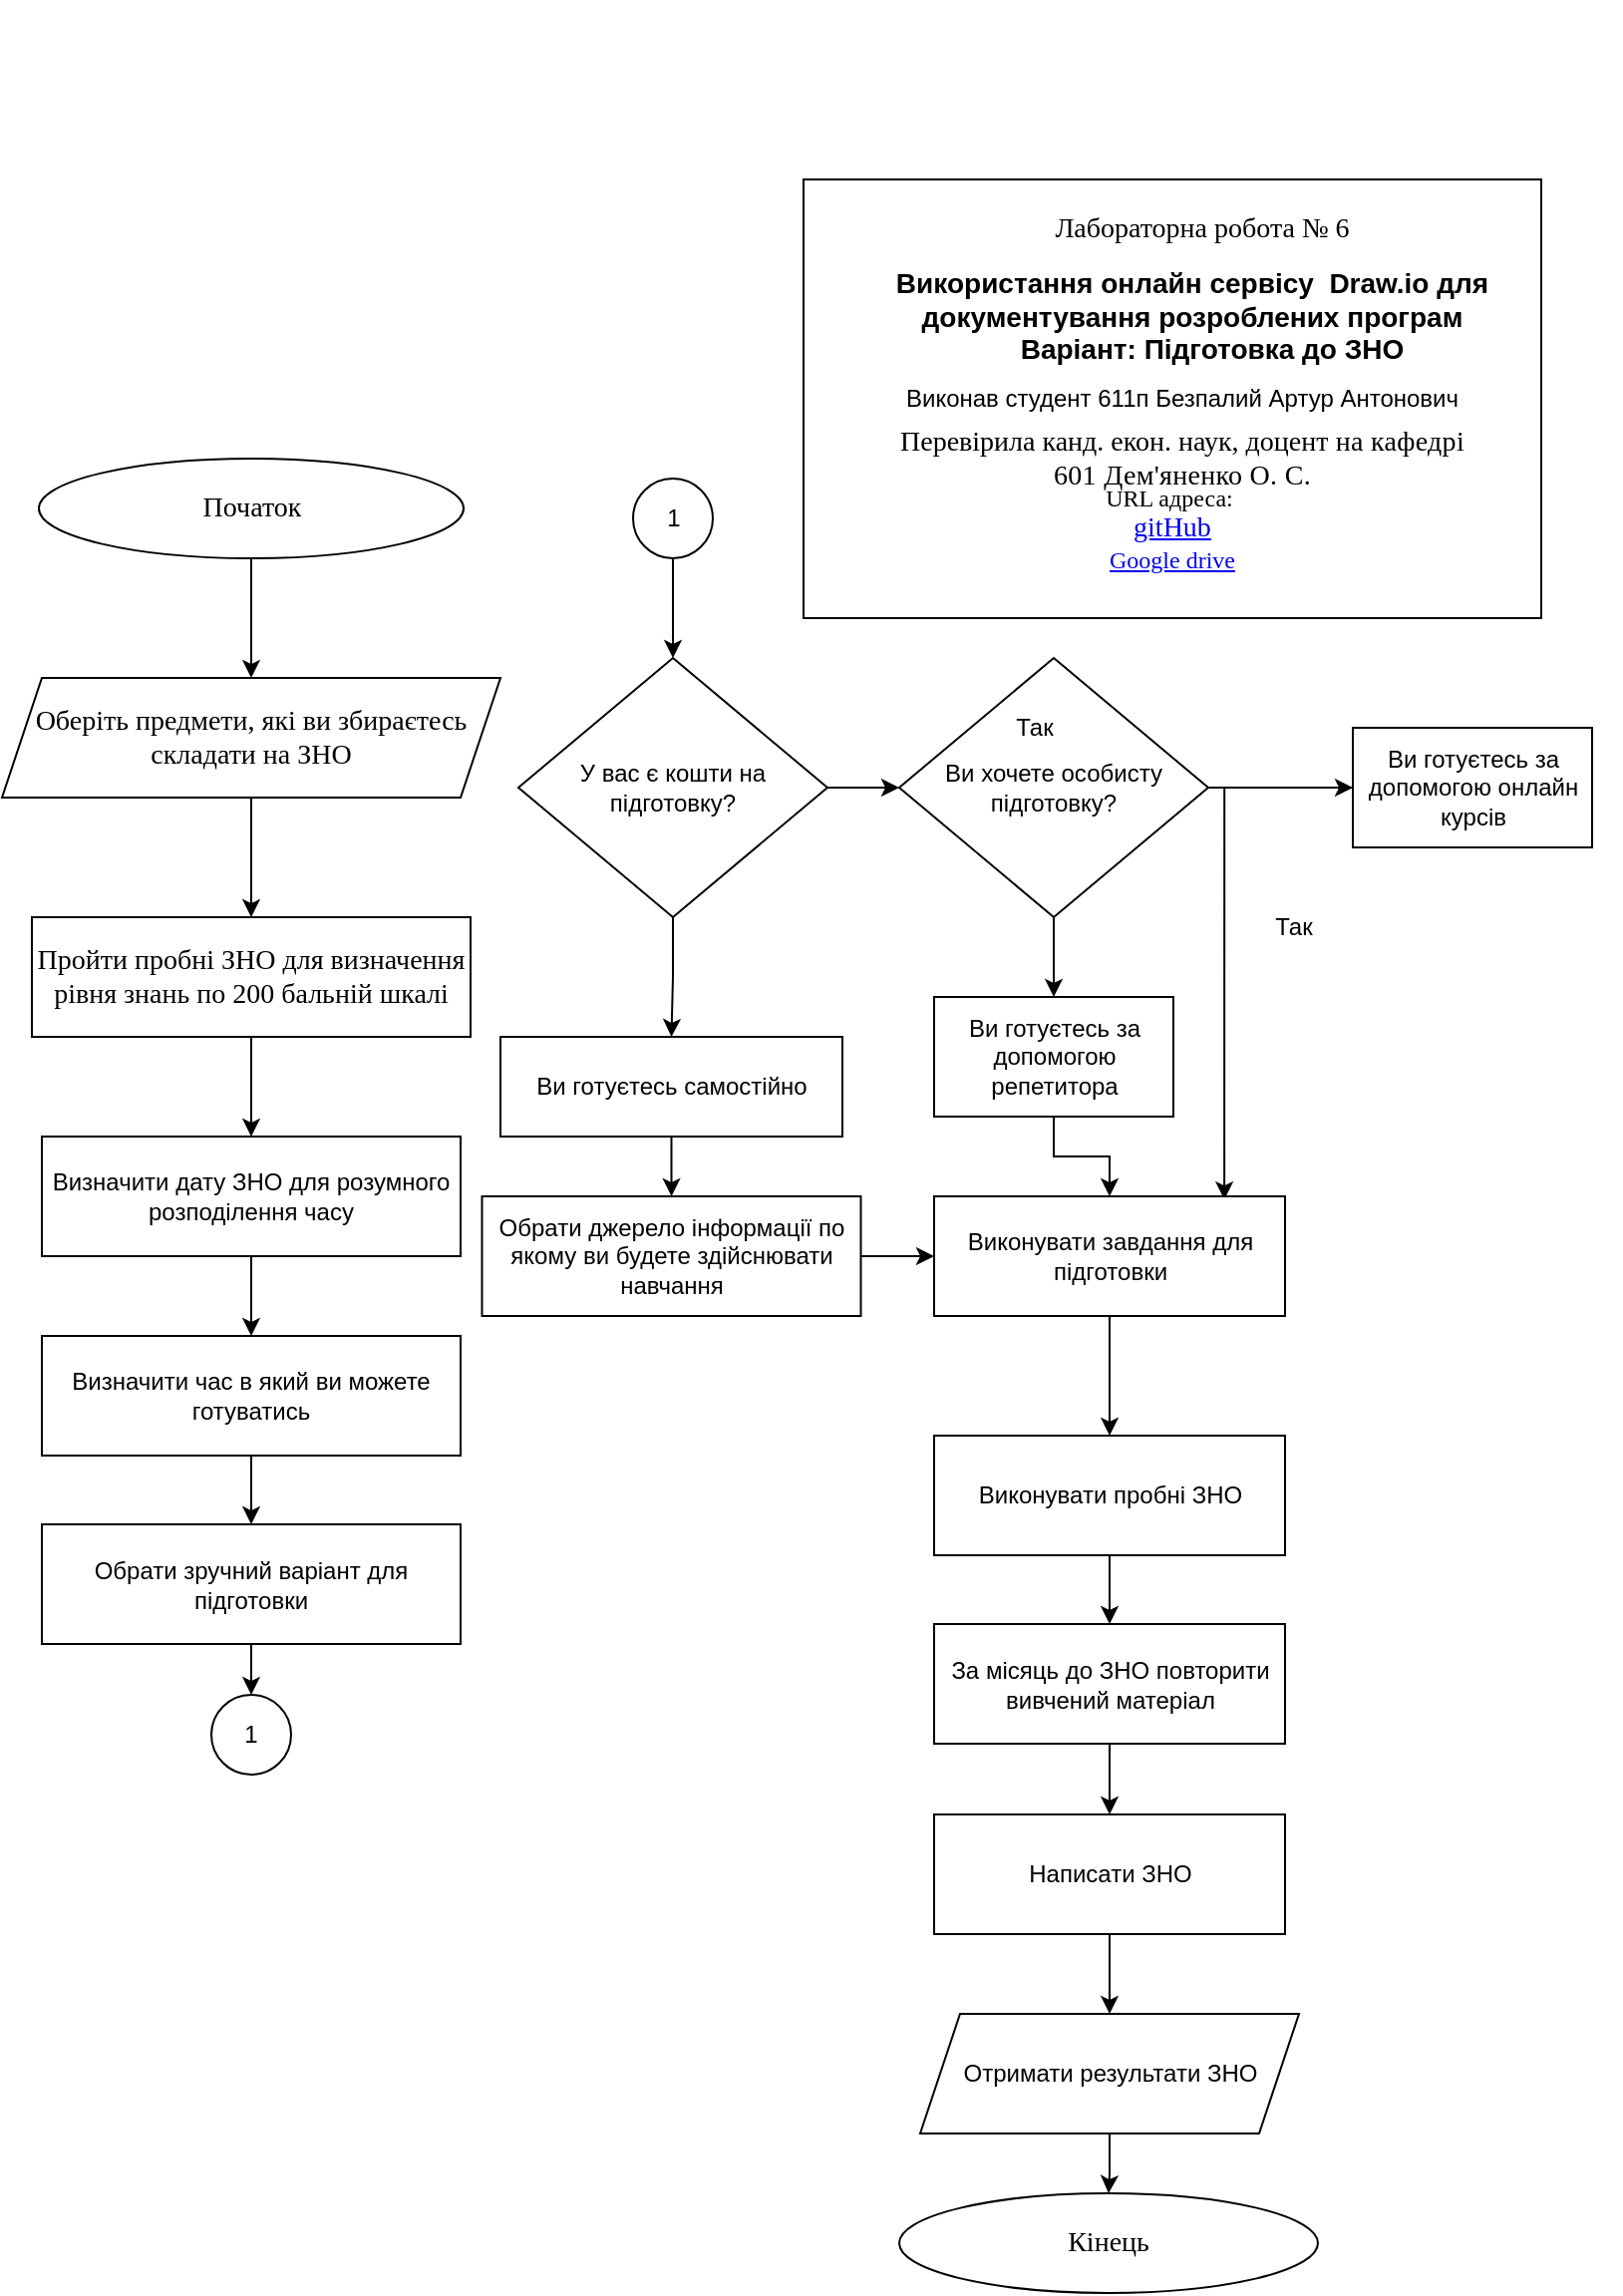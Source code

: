 <mxfile version="22.0.8" type="google">
  <diagram name="Page-1" id="69dDo2q7ldhMYGmjoTdZ">
    <mxGraphModel grid="1" page="1" gridSize="10" guides="1" tooltips="1" connect="1" arrows="1" fold="1" pageScale="1" pageWidth="827" pageHeight="1169" math="0" shadow="0">
      <root>
        <mxCell id="0" />
        <mxCell id="1" parent="0" />
        <mxCell id="eyWNeZ6SQrEM25bpB5ur-1" value="&lt;font face=&quot;Times New Roman&quot;&gt;&lt;span style=&quot;font-size: 14px;&quot;&gt;Кінець&lt;/span&gt;&lt;/font&gt;" style="ellipse;whiteSpace=wrap;html=1;align=center;" vertex="1" parent="1">
          <mxGeometry x="-362" y="1110" width="210" height="50" as="geometry" />
        </mxCell>
        <mxCell id="eyWNeZ6SQrEM25bpB5ur-2" value="" style="edgeStyle=orthogonalEdgeStyle;rounded=0;orthogonalLoop=1;jettySize=auto;html=1;" edge="1" parent="1" source="eyWNeZ6SQrEM25bpB5ur-3" target="eyWNeZ6SQrEM25bpB5ur-5">
          <mxGeometry relative="1" as="geometry" />
        </mxCell>
        <mxCell id="eyWNeZ6SQrEM25bpB5ur-3" value="&lt;font face=&quot;Times New Roman&quot; style=&quot;font-size: 14px;&quot;&gt;Оберіть предмети, які ви збираєтесь складати на ЗНО&lt;/font&gt;" style="shape=parallelogram;perimeter=parallelogramPerimeter;whiteSpace=wrap;html=1;fixedSize=1;" vertex="1" parent="1">
          <mxGeometry x="-812" y="350" width="250" height="60" as="geometry" />
        </mxCell>
        <mxCell id="eyWNeZ6SQrEM25bpB5ur-4" value="" style="edgeStyle=orthogonalEdgeStyle;rounded=0;orthogonalLoop=1;jettySize=auto;html=1;entryX=0.5;entryY=0;entryDx=0;entryDy=0;" edge="1" parent="1" source="eyWNeZ6SQrEM25bpB5ur-5" target="eyWNeZ6SQrEM25bpB5ur-7">
          <mxGeometry relative="1" as="geometry">
            <mxPoint x="-660" y="590" as="targetPoint" />
          </mxGeometry>
        </mxCell>
        <mxCell id="eyWNeZ6SQrEM25bpB5ur-5" value="&lt;font face=&quot;Times New Roman&quot; style=&quot;font-size: 14px;&quot;&gt;Пройти пробні ЗНО для визначення рівня знань по 200 бальній шкалі&lt;/font&gt;" style="rounded=0;whiteSpace=wrap;html=1;" vertex="1" parent="1">
          <mxGeometry x="-797" y="470" width="220" height="60" as="geometry" />
        </mxCell>
        <mxCell id="eyWNeZ6SQrEM25bpB5ur-6" value="" style="edgeStyle=orthogonalEdgeStyle;rounded=0;orthogonalLoop=1;jettySize=auto;html=1;" edge="1" parent="1" source="eyWNeZ6SQrEM25bpB5ur-7" target="eyWNeZ6SQrEM25bpB5ur-9">
          <mxGeometry relative="1" as="geometry" />
        </mxCell>
        <mxCell id="eyWNeZ6SQrEM25bpB5ur-7" value="Визначити дату ЗНО для розумного розподілення часу" style="rounded=0;whiteSpace=wrap;html=1;" vertex="1" parent="1">
          <mxGeometry x="-792" y="580" width="210" height="60" as="geometry" />
        </mxCell>
        <mxCell id="eyWNeZ6SQrEM25bpB5ur-8" value="" style="edgeStyle=orthogonalEdgeStyle;rounded=0;orthogonalLoop=1;jettySize=auto;html=1;" edge="1" parent="1" source="eyWNeZ6SQrEM25bpB5ur-9" target="eyWNeZ6SQrEM25bpB5ur-11">
          <mxGeometry relative="1" as="geometry" />
        </mxCell>
        <mxCell id="eyWNeZ6SQrEM25bpB5ur-9" value="Визначити час в який ви можете готуватись" style="rounded=0;whiteSpace=wrap;html=1;" vertex="1" parent="1">
          <mxGeometry x="-792" y="680" width="210" height="60" as="geometry" />
        </mxCell>
        <mxCell id="eyWNeZ6SQrEM25bpB5ur-10" value="" style="edgeStyle=orthogonalEdgeStyle;rounded=0;orthogonalLoop=1;jettySize=auto;html=1;" edge="1" parent="1" source="eyWNeZ6SQrEM25bpB5ur-11" target="eyWNeZ6SQrEM25bpB5ur-27">
          <mxGeometry relative="1" as="geometry" />
        </mxCell>
        <mxCell id="eyWNeZ6SQrEM25bpB5ur-11" value="Обрати зручний варіант для підготовки" style="rounded=0;whiteSpace=wrap;html=1;" vertex="1" parent="1">
          <mxGeometry x="-792" y="774.5" width="210" height="60" as="geometry" />
        </mxCell>
        <mxCell id="eyWNeZ6SQrEM25bpB5ur-12" style="edgeStyle=orthogonalEdgeStyle;rounded=0;orthogonalLoop=1;jettySize=auto;html=1;exitX=0.5;exitY=1;exitDx=0;exitDy=0;" edge="1" parent="1" source="eyWNeZ6SQrEM25bpB5ur-11" target="eyWNeZ6SQrEM25bpB5ur-11">
          <mxGeometry relative="1" as="geometry" />
        </mxCell>
        <mxCell id="eyWNeZ6SQrEM25bpB5ur-13" value="" style="edgeStyle=orthogonalEdgeStyle;rounded=0;orthogonalLoop=1;jettySize=auto;html=1;" edge="1" parent="1" source="eyWNeZ6SQrEM25bpB5ur-15" target="eyWNeZ6SQrEM25bpB5ur-17">
          <mxGeometry relative="1" as="geometry" />
        </mxCell>
        <mxCell id="eyWNeZ6SQrEM25bpB5ur-14" value="" style="edgeStyle=orthogonalEdgeStyle;rounded=0;orthogonalLoop=1;jettySize=auto;html=1;" edge="1" parent="1" source="eyWNeZ6SQrEM25bpB5ur-15" target="eyWNeZ6SQrEM25bpB5ur-32">
          <mxGeometry relative="1" as="geometry" />
        </mxCell>
        <mxCell id="eyWNeZ6SQrEM25bpB5ur-15" value="У вас є кошти на підготовку?" style="rhombus;whiteSpace=wrap;html=1;strokeWidth=1;fillColor=none;" vertex="1" parent="1">
          <mxGeometry x="-553" y="340" width="155" height="130" as="geometry" />
        </mxCell>
        <mxCell id="eyWNeZ6SQrEM25bpB5ur-16" value="" style="edgeStyle=orthogonalEdgeStyle;rounded=0;orthogonalLoop=1;jettySize=auto;html=1;" edge="1" parent="1" source="eyWNeZ6SQrEM25bpB5ur-17" target="eyWNeZ6SQrEM25bpB5ur-39">
          <mxGeometry relative="1" as="geometry" />
        </mxCell>
        <mxCell id="eyWNeZ6SQrEM25bpB5ur-17" value="Ви готуєтесь самостійно" style="rounded=0;whiteSpace=wrap;html=1;" vertex="1" parent="1">
          <mxGeometry x="-562" y="530" width="171.5" height="50" as="geometry" />
        </mxCell>
        <mxCell id="eyWNeZ6SQrEM25bpB5ur-18" value="Так" style="text;html=1;strokeColor=none;fillColor=none;align=center;verticalAlign=middle;whiteSpace=wrap;rounded=0;" vertex="1" parent="1">
          <mxGeometry x="-324.5" y="360" width="60" height="30" as="geometry" />
        </mxCell>
        <mxCell id="eyWNeZ6SQrEM25bpB5ur-19" value="" style="edgeStyle=orthogonalEdgeStyle;rounded=0;orthogonalLoop=1;jettySize=auto;html=1;" edge="1" parent="1" source="eyWNeZ6SQrEM25bpB5ur-20" target="eyWNeZ6SQrEM25bpB5ur-22">
          <mxGeometry relative="1" as="geometry" />
        </mxCell>
        <mxCell id="eyWNeZ6SQrEM25bpB5ur-20" value="За місяць до ЗНО повторити вивчений матеріал" style="rounded=0;whiteSpace=wrap;html=1;" vertex="1" parent="1">
          <mxGeometry x="-344.5" y="824.5" width="176" height="60" as="geometry" />
        </mxCell>
        <mxCell id="eyWNeZ6SQrEM25bpB5ur-21" value="" style="edgeStyle=orthogonalEdgeStyle;rounded=0;orthogonalLoop=1;jettySize=auto;html=1;" edge="1" parent="1" source="eyWNeZ6SQrEM25bpB5ur-22" target="eyWNeZ6SQrEM25bpB5ur-24">
          <mxGeometry relative="1" as="geometry" />
        </mxCell>
        <mxCell id="eyWNeZ6SQrEM25bpB5ur-22" value="Написати ЗНО" style="rounded=0;whiteSpace=wrap;html=1;" vertex="1" parent="1">
          <mxGeometry x="-344.5" y="920" width="176" height="60" as="geometry" />
        </mxCell>
        <mxCell id="eyWNeZ6SQrEM25bpB5ur-23" value="" style="edgeStyle=orthogonalEdgeStyle;rounded=0;orthogonalLoop=1;jettySize=auto;html=1;" edge="1" parent="1" source="eyWNeZ6SQrEM25bpB5ur-24" target="eyWNeZ6SQrEM25bpB5ur-1">
          <mxGeometry relative="1" as="geometry" />
        </mxCell>
        <mxCell id="eyWNeZ6SQrEM25bpB5ur-24" value="Отримати результати ЗНО" style="shape=parallelogram;perimeter=parallelogramPerimeter;whiteSpace=wrap;html=1;fixedSize=1;" vertex="1" parent="1">
          <mxGeometry x="-351.5" y="1020" width="190" height="60" as="geometry" />
        </mxCell>
        <mxCell id="eyWNeZ6SQrEM25bpB5ur-25" value="" style="edgeStyle=orthogonalEdgeStyle;rounded=0;orthogonalLoop=1;jettySize=auto;html=1;" edge="1" parent="1" source="eyWNeZ6SQrEM25bpB5ur-26" target="eyWNeZ6SQrEM25bpB5ur-3">
          <mxGeometry relative="1" as="geometry" />
        </mxCell>
        <mxCell id="eyWNeZ6SQrEM25bpB5ur-26" value="&lt;font face=&quot;Times New Roman&quot; style=&quot;font-size: 14px;&quot;&gt;Початок&lt;/font&gt;" style="ellipse;whiteSpace=wrap;html=1;align=center;" vertex="1" parent="1">
          <mxGeometry x="-793.5" y="240" width="213" height="50" as="geometry" />
        </mxCell>
        <mxCell id="eyWNeZ6SQrEM25bpB5ur-27" value="1" style="ellipse;whiteSpace=wrap;html=1;aspect=fixed;" vertex="1" parent="1">
          <mxGeometry x="-707" y="860" width="40" height="40" as="geometry" />
        </mxCell>
        <mxCell id="eyWNeZ6SQrEM25bpB5ur-28" value="" style="edgeStyle=orthogonalEdgeStyle;rounded=0;orthogonalLoop=1;jettySize=auto;html=1;" edge="1" parent="1" source="eyWNeZ6SQrEM25bpB5ur-29" target="eyWNeZ6SQrEM25bpB5ur-15">
          <mxGeometry relative="1" as="geometry" />
        </mxCell>
        <mxCell id="eyWNeZ6SQrEM25bpB5ur-29" value="1" style="ellipse;whiteSpace=wrap;html=1;aspect=fixed;" vertex="1" parent="1">
          <mxGeometry x="-495.5" y="250" width="40" height="40" as="geometry" />
        </mxCell>
        <mxCell id="eyWNeZ6SQrEM25bpB5ur-30" value="" style="edgeStyle=orthogonalEdgeStyle;rounded=0;orthogonalLoop=1;jettySize=auto;html=1;" edge="1" parent="1" source="eyWNeZ6SQrEM25bpB5ur-32" target="eyWNeZ6SQrEM25bpB5ur-34">
          <mxGeometry relative="1" as="geometry" />
        </mxCell>
        <mxCell id="eyWNeZ6SQrEM25bpB5ur-31" value="" style="edgeStyle=orthogonalEdgeStyle;rounded=0;orthogonalLoop=1;jettySize=auto;html=1;" edge="1" parent="1" source="eyWNeZ6SQrEM25bpB5ur-32" target="eyWNeZ6SQrEM25bpB5ur-36">
          <mxGeometry relative="1" as="geometry" />
        </mxCell>
        <mxCell id="eyWNeZ6SQrEM25bpB5ur-32" value="Ви хочете особисту підготовку?" style="rhombus;whiteSpace=wrap;html=1;strokeWidth=1;fillColor=none;" vertex="1" parent="1">
          <mxGeometry x="-362" y="340" width="155" height="130" as="geometry" />
        </mxCell>
        <mxCell id="eyWNeZ6SQrEM25bpB5ur-53" value="" style="edgeStyle=orthogonalEdgeStyle;rounded=0;orthogonalLoop=1;jettySize=auto;html=1;" edge="1" parent="1" source="eyWNeZ6SQrEM25bpB5ur-34" target="eyWNeZ6SQrEM25bpB5ur-41">
          <mxGeometry relative="1" as="geometry" />
        </mxCell>
        <mxCell id="eyWNeZ6SQrEM25bpB5ur-34" value="Ви готуєтесь за допомогою репетитора" style="whiteSpace=wrap;html=1;fillColor=none;strokeWidth=1;" vertex="1" parent="1">
          <mxGeometry x="-344.5" y="510" width="120" height="60" as="geometry" />
        </mxCell>
        <mxCell id="eyWNeZ6SQrEM25bpB5ur-35" style="edgeStyle=orthogonalEdgeStyle;rounded=0;orthogonalLoop=1;jettySize=auto;html=1;entryX=0.827;entryY=0.027;entryDx=0;entryDy=0;entryPerimeter=0;" edge="1" parent="1" source="eyWNeZ6SQrEM25bpB5ur-36" target="eyWNeZ6SQrEM25bpB5ur-41">
          <mxGeometry relative="1" as="geometry">
            <mxPoint x="-42" y="680" as="targetPoint" />
          </mxGeometry>
        </mxCell>
        <mxCell id="eyWNeZ6SQrEM25bpB5ur-36" value="Ви готуєтесь за допомогою онлайн курсів" style="whiteSpace=wrap;html=1;fillColor=none;strokeWidth=1;" vertex="1" parent="1">
          <mxGeometry x="-134.5" y="375" width="120" height="60" as="geometry" />
        </mxCell>
        <mxCell id="eyWNeZ6SQrEM25bpB5ur-37" value="Так" style="text;html=1;strokeColor=none;fillColor=none;align=center;verticalAlign=middle;whiteSpace=wrap;rounded=0;" vertex="1" parent="1">
          <mxGeometry x="-194.5" y="460" width="60" height="30" as="geometry" />
        </mxCell>
        <mxCell id="eyWNeZ6SQrEM25bpB5ur-52" value="" style="edgeStyle=orthogonalEdgeStyle;rounded=0;orthogonalLoop=1;jettySize=auto;html=1;" edge="1" parent="1" source="eyWNeZ6SQrEM25bpB5ur-39" target="eyWNeZ6SQrEM25bpB5ur-41">
          <mxGeometry relative="1" as="geometry" />
        </mxCell>
        <mxCell id="eyWNeZ6SQrEM25bpB5ur-39" value="Обрати джерело інформації по якому ви будете здійснювати навчання" style="whiteSpace=wrap;html=1;rounded=0;" vertex="1" parent="1">
          <mxGeometry x="-571.25" y="610" width="190" height="60" as="geometry" />
        </mxCell>
        <mxCell id="eyWNeZ6SQrEM25bpB5ur-40" value="" style="edgeStyle=orthogonalEdgeStyle;rounded=0;orthogonalLoop=1;jettySize=auto;html=1;" edge="1" parent="1" source="eyWNeZ6SQrEM25bpB5ur-41" target="eyWNeZ6SQrEM25bpB5ur-43">
          <mxGeometry relative="1" as="geometry" />
        </mxCell>
        <mxCell id="eyWNeZ6SQrEM25bpB5ur-41" value="Виконувати завдання для підготовки" style="rounded=0;whiteSpace=wrap;html=1;" vertex="1" parent="1">
          <mxGeometry x="-344.5" y="610" width="176" height="60" as="geometry" />
        </mxCell>
        <mxCell id="eyWNeZ6SQrEM25bpB5ur-42" value="" style="edgeStyle=orthogonalEdgeStyle;rounded=0;orthogonalLoop=1;jettySize=auto;html=1;" edge="1" parent="1" source="eyWNeZ6SQrEM25bpB5ur-43" target="eyWNeZ6SQrEM25bpB5ur-20">
          <mxGeometry relative="1" as="geometry" />
        </mxCell>
        <mxCell id="eyWNeZ6SQrEM25bpB5ur-43" value="Виконувати пробні ЗНО" style="rounded=0;whiteSpace=wrap;html=1;" vertex="1" parent="1">
          <mxGeometry x="-344.5" y="730" width="176" height="60" as="geometry" />
        </mxCell>
        <mxCell id="eyWNeZ6SQrEM25bpB5ur-44" value="" style="rounded=0;whiteSpace=wrap;html=1;" vertex="1" parent="1">
          <mxGeometry x="-410" y="100" width="370" height="220" as="geometry" />
        </mxCell>
        <mxCell id="eyWNeZ6SQrEM25bpB5ur-45" value="&lt;font face=&quot;Times New Roman&quot; style=&quot;font-size: 14px;&quot;&gt;Лабораторна робота № 6&lt;/font&gt;" style="text;html=1;strokeColor=none;fillColor=none;align=center;verticalAlign=middle;whiteSpace=wrap;rounded=0;" vertex="1" parent="1">
          <mxGeometry x="-300" y="110" width="180" height="30" as="geometry" />
        </mxCell>
        <mxCell id="eyWNeZ6SQrEM25bpB5ur-46" value="&lt;h1 style=&quot;font-size: 14px;&quot;&gt;Використання онлайн сервісу &amp;nbsp;&lt;span class=&quot;rynqvb&quot;&gt;Draw.io для &lt;/span&gt;документування розроблених програм&lt;span lang=&quot;RU&quot;&gt;&lt;/span&gt;&lt;/h1&gt;" style="text;html=1;strokeColor=none;fillColor=none;align=center;verticalAlign=middle;whiteSpace=wrap;rounded=0;" vertex="1" parent="1">
          <mxGeometry x="-420" y="10" width="410" height="300" as="geometry" />
        </mxCell>
        <mxCell id="eyWNeZ6SQrEM25bpB5ur-47" value="&lt;span style=&quot;font-size: 14px;&quot;&gt;&lt;b&gt;Варіант: Підготовка до ЗНО&lt;/b&gt;&lt;/span&gt;" style="text;html=1;strokeColor=none;fillColor=none;align=center;verticalAlign=middle;whiteSpace=wrap;rounded=0;" vertex="1" parent="1">
          <mxGeometry x="-410" y="30" width="410" height="310" as="geometry" />
        </mxCell>
        <mxCell id="eyWNeZ6SQrEM25bpB5ur-48" value="Виконав студент 611п Безпалий Артур Антонович" style="text;html=1;strokeColor=none;fillColor=none;align=center;verticalAlign=middle;whiteSpace=wrap;rounded=0;" vertex="1" parent="1">
          <mxGeometry x="-365" y="195" width="290" height="30" as="geometry" />
        </mxCell>
        <mxCell id="eyWNeZ6SQrEM25bpB5ur-49" value="&lt;font face=&quot;Times New Roman&quot; style=&quot;font-size: 14px;&quot;&gt;Перевірила&amp;nbsp;канд. екон. наук, доцент&lt;span style=&quot;letter-spacing: 0.15px; text-align: start;&quot;&gt;&amp;nbsp;&lt;/span&gt;&lt;span style=&quot;letter-spacing: 0.15px; text-align: start;&quot;&gt;на кафедрі 601 Дем&#39;яненко О. С.&lt;/span&gt;&lt;/font&gt;" style="text;html=1;strokeColor=none;fillColor=none;align=center;verticalAlign=middle;whiteSpace=wrap;rounded=0;" vertex="1" parent="1">
          <mxGeometry x="-370" y="225" width="300" height="30" as="geometry" />
        </mxCell>
        <mxCell id="eyWNeZ6SQrEM25bpB5ur-50" value="&lt;font face=&quot;Times New Roman&quot;&gt;URL адреса:&amp;nbsp;&lt;br&gt;&lt;span style=&quot;font-size: 14px;&quot;&gt;&lt;a href=&quot;https://github.com/zkhomer/lab_6&quot;&gt;gitHub&lt;/a&gt;&lt;br&gt;&lt;/span&gt;&lt;a href=&quot;https://drive.google.com/drive/folders/1TuHqfPrqHVKJMa5zTdHHR9i3UKJpvg9Q&quot;&gt;Google drive&lt;/a&gt;&lt;br&gt;&lt;/font&gt;" style="text;html=1;strokeColor=none;fillColor=none;align=center;verticalAlign=middle;whiteSpace=wrap;rounded=0;" vertex="1" parent="1">
          <mxGeometry x="-375" y="260" width="300" height="30" as="geometry" />
        </mxCell>
      </root>
    </mxGraphModel>
  </diagram>
</mxfile>
